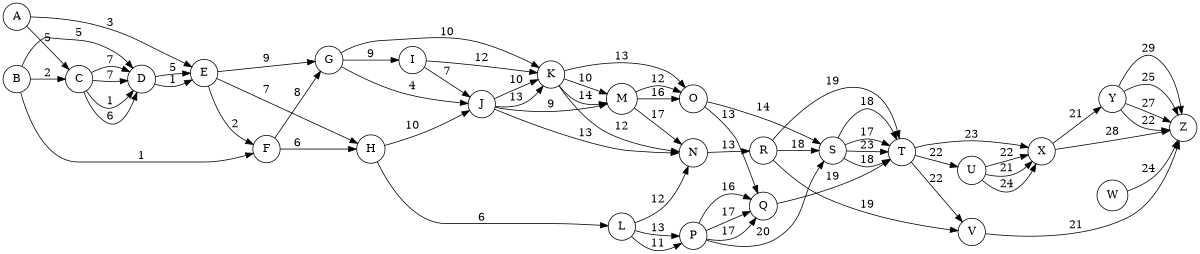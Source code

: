 digraph "G'" {
	rankdir=LR size="8,5"
	node [shape=circle]
	A -> E [label=3]
	A -> C [label=5]
	B -> C [label=2]
	B -> F [label=1]
	B -> D [label=5]
	C -> D [label=1]
	C -> D [label=6]
	C -> D [label=7]
	C -> D [label=7]
	D -> E [label=1]
	D -> E [label=5]
	E -> G [label=9]
	E -> F [label=2]
	E -> H [label=7]
	F -> H [label=6]
	F -> G [label=8]
	G -> J [label=4]
	G -> K [label=10]
	G -> I [label=9]
	H -> J [label=10]
	H -> L [label=6]
	I -> J [label=7]
	I -> K [label=12]
	J -> K [label=13]
	J -> K [label=10]
	J -> M [label=9]
	J -> N [label=13]
	K -> M [label=14]
	K -> N [label=12]
	K -> O [label=13]
	K -> M [label=10]
	L -> N [label=12]
	L -> P [label=13]
	L -> P [label=11]
	M -> N [label=17]
	M -> O [label=16]
	M -> O [label=12]
	N -> R [label=13]
	O -> S [label=14]
	O -> Q [label=13]
	P -> Q [label=16]
	P -> S [label=20]
	P -> Q [label=17]
	P -> Q [label=17]
	Q -> T [label=19]
	R -> S [label=18]
	R -> T [label=19]
	R -> V [label=19]
	S -> T [label=23]
	S -> T [label=18]
	S -> T [label=18]
	S -> T [label=17]
	T -> V [label=22]
	T -> U [label=22]
	T -> X [label=23]
	U -> X [label=21]
	U -> X [label=24]
	U -> X [label=22]
	V -> Z [label=21]
	W -> Z [label=24]
	X -> Y [label=21]
	X -> Z [label=28]
	Y -> Z [label=22]
	Y -> Z [label=29]
	Y -> Z [label=25]
	Y -> Z [label=27]
}
